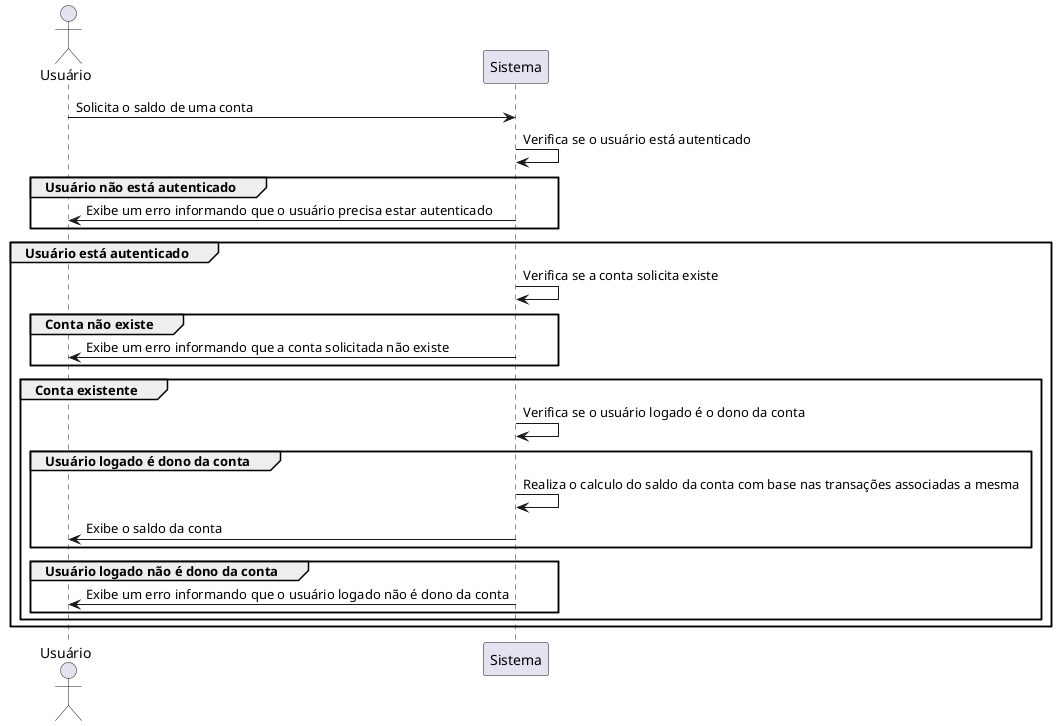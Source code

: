 @startuml CON06

actor Usuário
participant Sistema

Usuário -> Sistema: Solicita o saldo de uma conta

Sistema -> Sistema: Verifica se o usuário está autenticado

group Usuário não está autenticado
  Sistema -> Usuário: Exibe um erro informando que o usuário precisa estar autenticado
end

group Usuário está autenticado
  Sistema -> Sistema: Verifica se a conta solicita existe
  group Conta não existe
    Sistema -> Usuário: Exibe um erro informando que a conta solicitada não existe
  end

  group Conta existente
    Sistema -> Sistema: Verifica se o usuário logado é o dono da conta

    group Usuário logado é dono da conta
      Sistema -> Sistema: Realiza o calculo do saldo da conta com base nas transações associadas a mesma
      Sistema -> Usuário: Exibe o saldo da conta
    end

    group Usuário logado não é dono da conta
      Sistema -> Usuário: Exibe um erro informando que o usuário logado não é dono da conta
    end
  end
end

@enduml